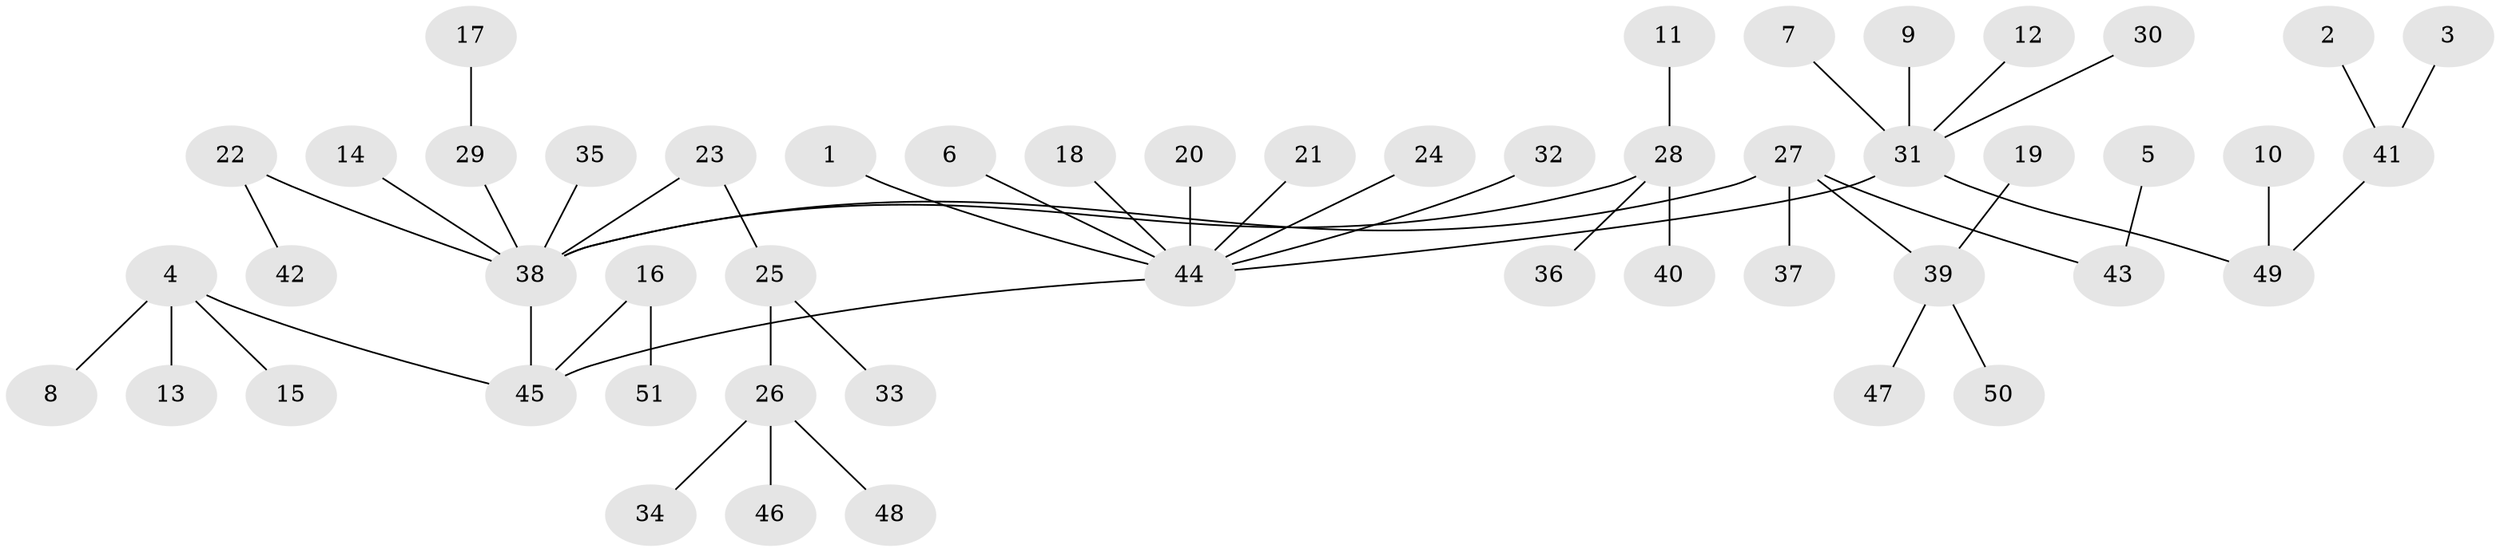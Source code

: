 // original degree distribution, {7: 0.00980392156862745, 5: 0.058823529411764705, 1: 0.5392156862745098, 2: 0.22549019607843138, 10: 0.00980392156862745, 4: 0.058823529411764705, 3: 0.09803921568627451}
// Generated by graph-tools (version 1.1) at 2025/50/03/09/25 03:50:20]
// undirected, 51 vertices, 50 edges
graph export_dot {
graph [start="1"]
  node [color=gray90,style=filled];
  1;
  2;
  3;
  4;
  5;
  6;
  7;
  8;
  9;
  10;
  11;
  12;
  13;
  14;
  15;
  16;
  17;
  18;
  19;
  20;
  21;
  22;
  23;
  24;
  25;
  26;
  27;
  28;
  29;
  30;
  31;
  32;
  33;
  34;
  35;
  36;
  37;
  38;
  39;
  40;
  41;
  42;
  43;
  44;
  45;
  46;
  47;
  48;
  49;
  50;
  51;
  1 -- 44 [weight=1.0];
  2 -- 41 [weight=1.0];
  3 -- 41 [weight=1.0];
  4 -- 8 [weight=1.0];
  4 -- 13 [weight=1.0];
  4 -- 15 [weight=1.0];
  4 -- 45 [weight=1.0];
  5 -- 43 [weight=1.0];
  6 -- 44 [weight=1.0];
  7 -- 31 [weight=1.0];
  9 -- 31 [weight=1.0];
  10 -- 49 [weight=1.0];
  11 -- 28 [weight=1.0];
  12 -- 31 [weight=1.0];
  14 -- 38 [weight=1.0];
  16 -- 45 [weight=1.0];
  16 -- 51 [weight=1.0];
  17 -- 29 [weight=1.0];
  18 -- 44 [weight=1.0];
  19 -- 39 [weight=1.0];
  20 -- 44 [weight=1.0];
  21 -- 44 [weight=1.0];
  22 -- 38 [weight=1.0];
  22 -- 42 [weight=1.0];
  23 -- 25 [weight=1.0];
  23 -- 38 [weight=1.0];
  24 -- 44 [weight=1.0];
  25 -- 26 [weight=1.0];
  25 -- 33 [weight=1.0];
  26 -- 34 [weight=1.0];
  26 -- 46 [weight=1.0];
  26 -- 48 [weight=1.0];
  27 -- 37 [weight=1.0];
  27 -- 38 [weight=1.0];
  27 -- 39 [weight=1.0];
  27 -- 43 [weight=1.0];
  28 -- 36 [weight=1.0];
  28 -- 38 [weight=1.0];
  28 -- 40 [weight=1.0];
  29 -- 38 [weight=1.0];
  30 -- 31 [weight=1.0];
  31 -- 44 [weight=1.0];
  31 -- 49 [weight=1.0];
  32 -- 44 [weight=1.0];
  35 -- 38 [weight=1.0];
  38 -- 45 [weight=1.0];
  39 -- 47 [weight=1.0];
  39 -- 50 [weight=1.0];
  41 -- 49 [weight=1.0];
  44 -- 45 [weight=1.0];
}
